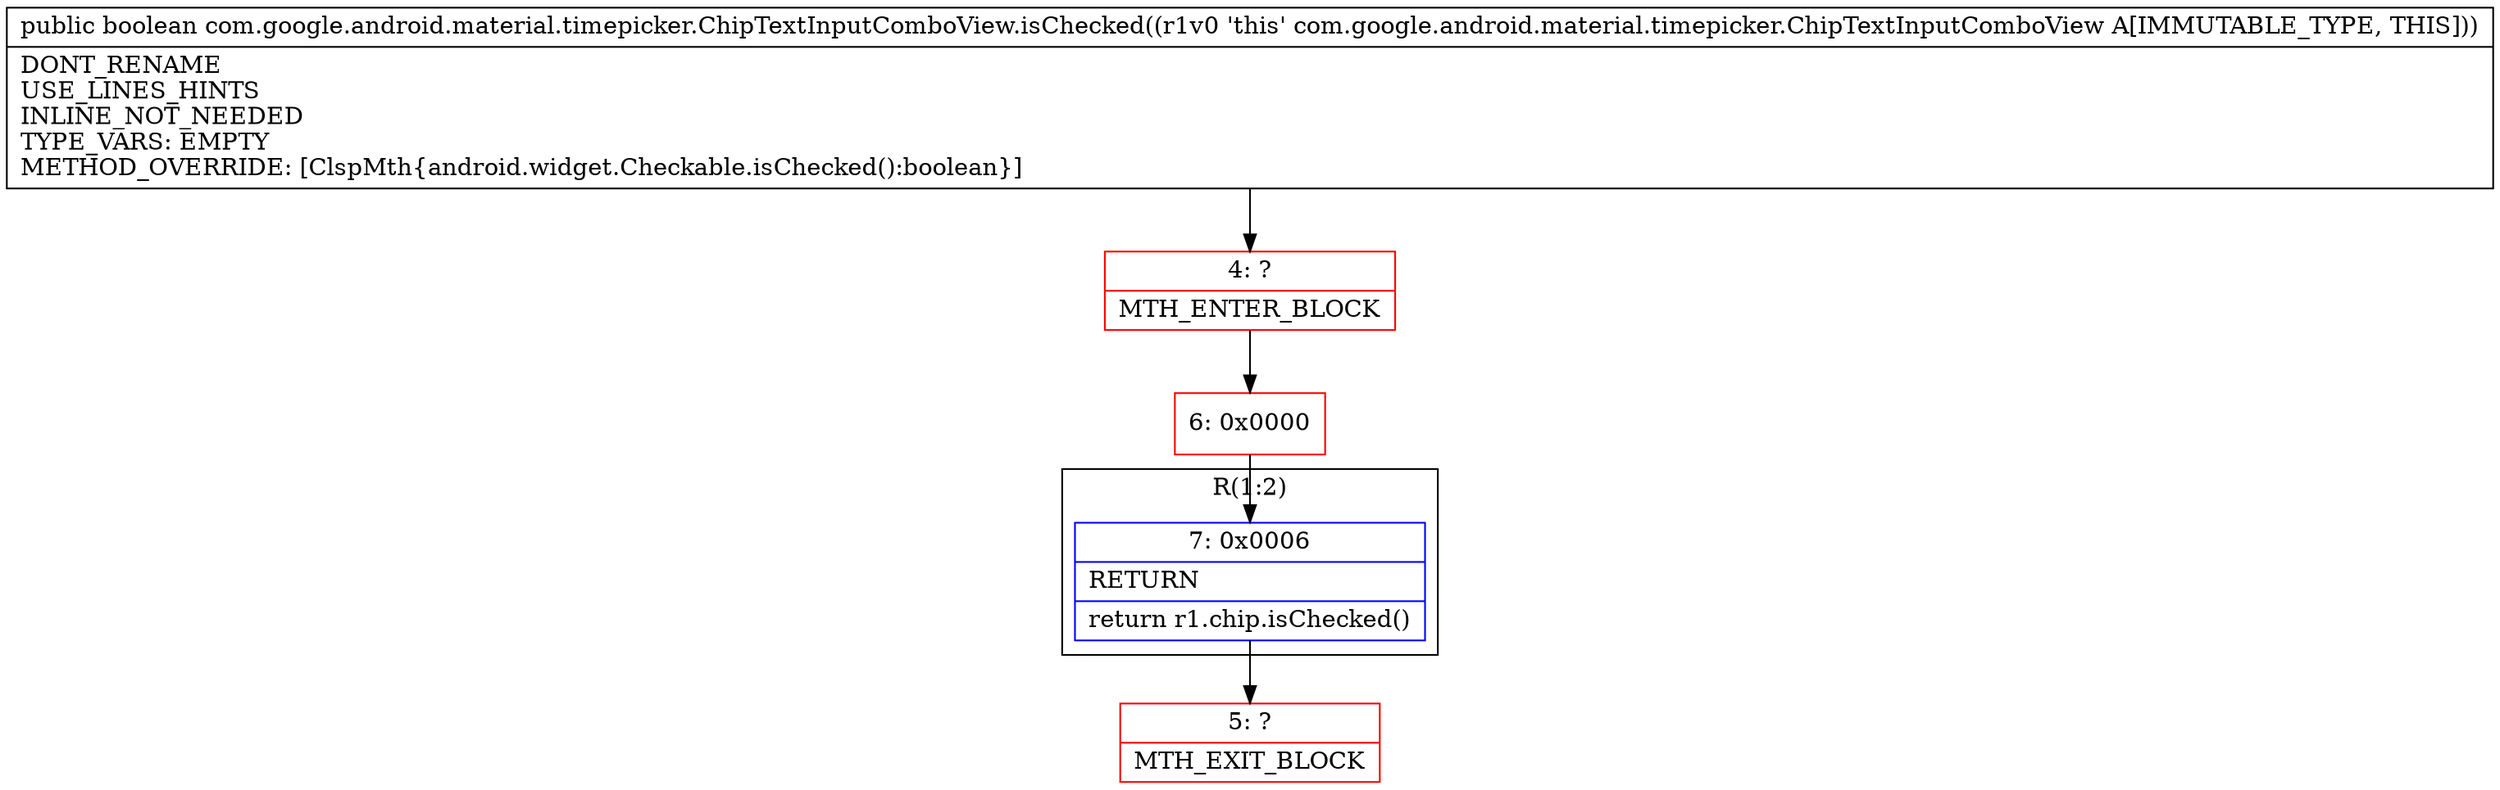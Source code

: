 digraph "CFG forcom.google.android.material.timepicker.ChipTextInputComboView.isChecked()Z" {
subgraph cluster_Region_446904902 {
label = "R(1:2)";
node [shape=record,color=blue];
Node_7 [shape=record,label="{7\:\ 0x0006|RETURN\l|return r1.chip.isChecked()\l}"];
}
Node_4 [shape=record,color=red,label="{4\:\ ?|MTH_ENTER_BLOCK\l}"];
Node_6 [shape=record,color=red,label="{6\:\ 0x0000}"];
Node_5 [shape=record,color=red,label="{5\:\ ?|MTH_EXIT_BLOCK\l}"];
MethodNode[shape=record,label="{public boolean com.google.android.material.timepicker.ChipTextInputComboView.isChecked((r1v0 'this' com.google.android.material.timepicker.ChipTextInputComboView A[IMMUTABLE_TYPE, THIS]))  | DONT_RENAME\lUSE_LINES_HINTS\lINLINE_NOT_NEEDED\lTYPE_VARS: EMPTY\lMETHOD_OVERRIDE: [ClspMth\{android.widget.Checkable.isChecked():boolean\}]\l}"];
MethodNode -> Node_4;Node_7 -> Node_5;
Node_4 -> Node_6;
Node_6 -> Node_7;
}


